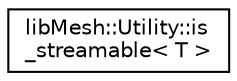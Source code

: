 digraph "类继承关系图"
{
 // INTERACTIVE_SVG=YES
  edge [fontname="Helvetica",fontsize="10",labelfontname="Helvetica",labelfontsize="10"];
  node [fontname="Helvetica",fontsize="10",shape=record];
  rankdir="LR";
  Node1 [label="libMesh::Utility::is\l_streamable\< T \>",height=0.2,width=0.4,color="black", fillcolor="white", style="filled",URL="$classlibMesh_1_1Utility_1_1is__streamable.html",tooltip="Helper struct for enabling template metaprogramming/SFINAE. "];
}

